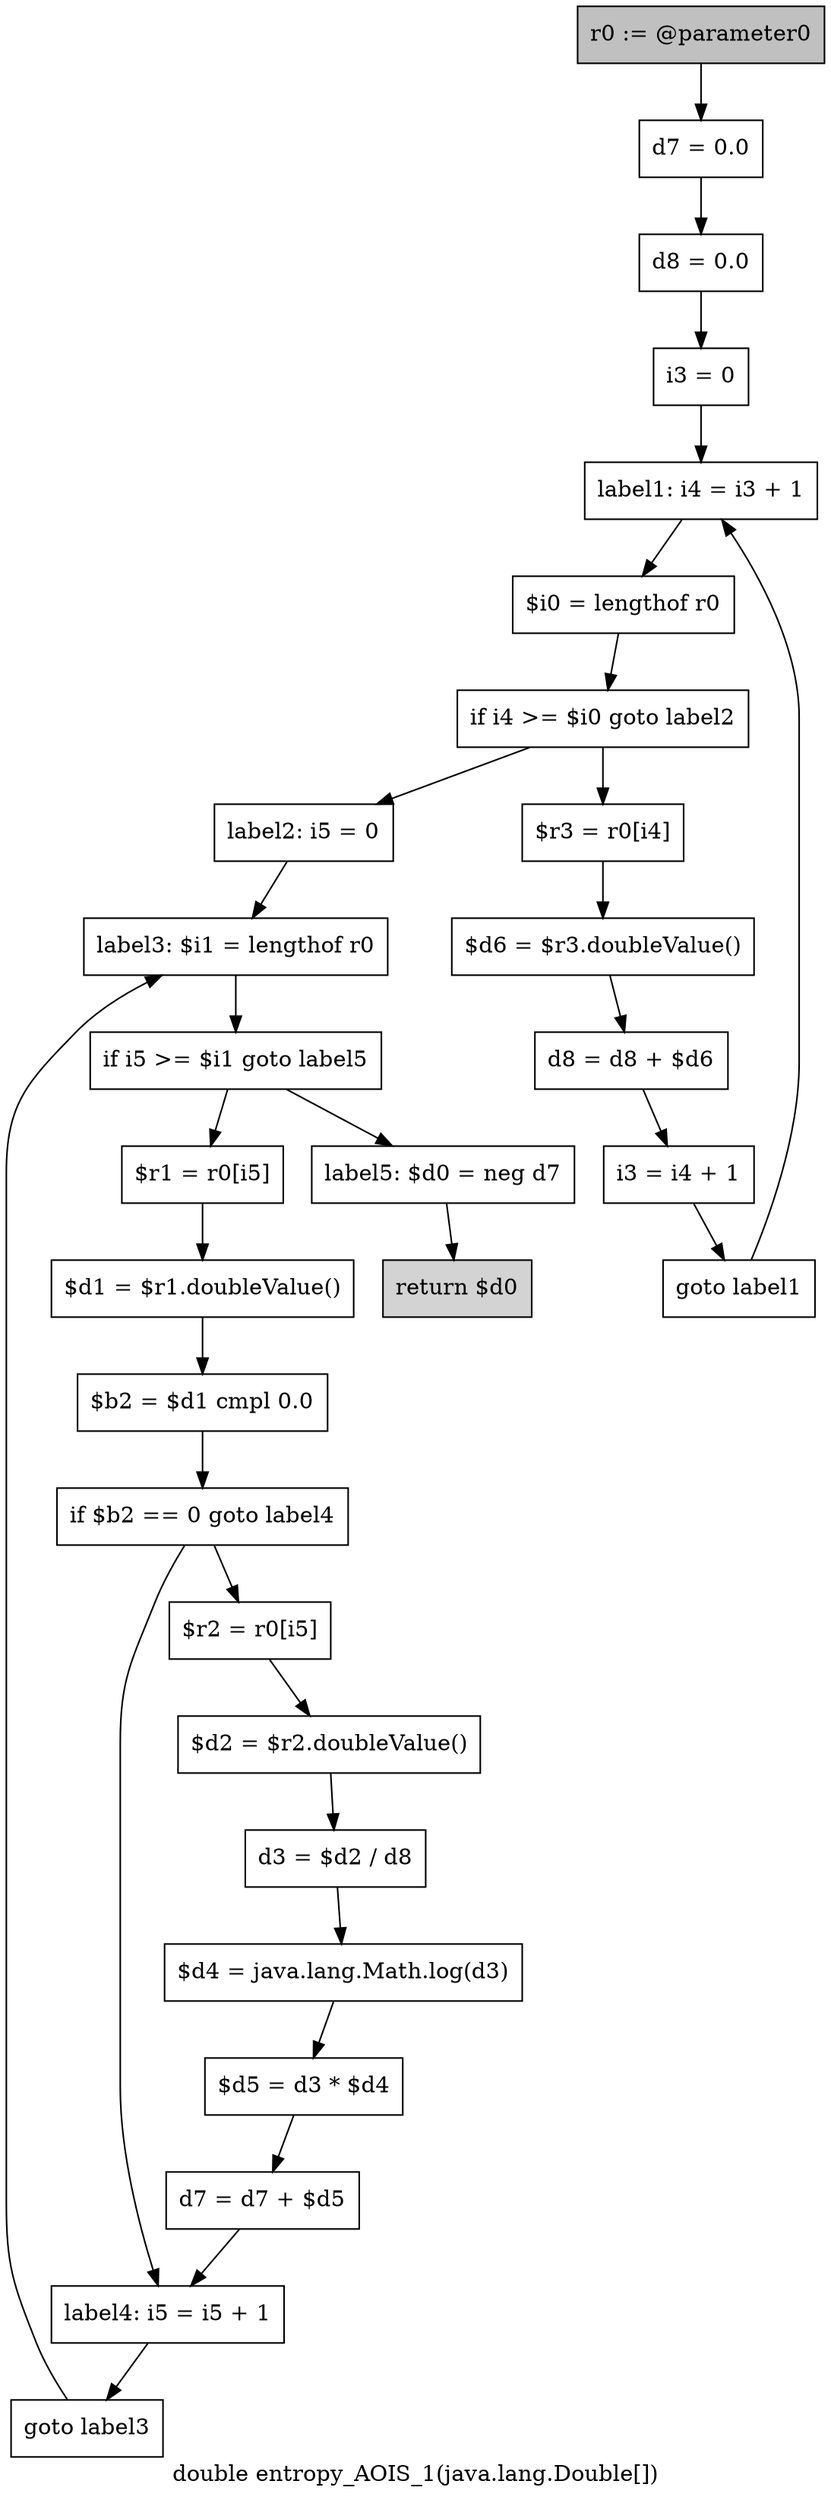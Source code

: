 digraph "double entropy_AOIS_1(java.lang.Double[])" {
    label="double entropy_AOIS_1(java.lang.Double[])";
    node [shape=box];
    "0" [style=filled,fillcolor=gray,label="r0 := @parameter0",];
    "1" [label="d7 = 0.0",];
    "0"->"1";
    "2" [label="d8 = 0.0",];
    "1"->"2";
    "3" [label="i3 = 0",];
    "2"->"3";
    "4" [label="label1: i4 = i3 + 1",];
    "3"->"4";
    "5" [label="$i0 = lengthof r0",];
    "4"->"5";
    "6" [label="if i4 >= $i0 goto label2",];
    "5"->"6";
    "7" [label="$r3 = r0[i4]",];
    "6"->"7";
    "12" [label="label2: i5 = 0",];
    "6"->"12";
    "8" [label="$d6 = $r3.doubleValue()",];
    "7"->"8";
    "9" [label="d8 = d8 + $d6",];
    "8"->"9";
    "10" [label="i3 = i4 + 1",];
    "9"->"10";
    "11" [label="goto label1",];
    "10"->"11";
    "11"->"4";
    "13" [label="label3: $i1 = lengthof r0",];
    "12"->"13";
    "14" [label="if i5 >= $i1 goto label5",];
    "13"->"14";
    "15" [label="$r1 = r0[i5]",];
    "14"->"15";
    "27" [label="label5: $d0 = neg d7",];
    "14"->"27";
    "16" [label="$d1 = $r1.doubleValue()",];
    "15"->"16";
    "17" [label="$b2 = $d1 cmpl 0.0",];
    "16"->"17";
    "18" [label="if $b2 == 0 goto label4",];
    "17"->"18";
    "19" [label="$r2 = r0[i5]",];
    "18"->"19";
    "25" [label="label4: i5 = i5 + 1",];
    "18"->"25";
    "20" [label="$d2 = $r2.doubleValue()",];
    "19"->"20";
    "21" [label="d3 = $d2 / d8",];
    "20"->"21";
    "22" [label="$d4 = java.lang.Math.log(d3)",];
    "21"->"22";
    "23" [label="$d5 = d3 * $d4",];
    "22"->"23";
    "24" [label="d7 = d7 + $d5",];
    "23"->"24";
    "24"->"25";
    "26" [label="goto label3",];
    "25"->"26";
    "26"->"13";
    "28" [style=filled,fillcolor=lightgray,label="return $d0",];
    "27"->"28";
}
